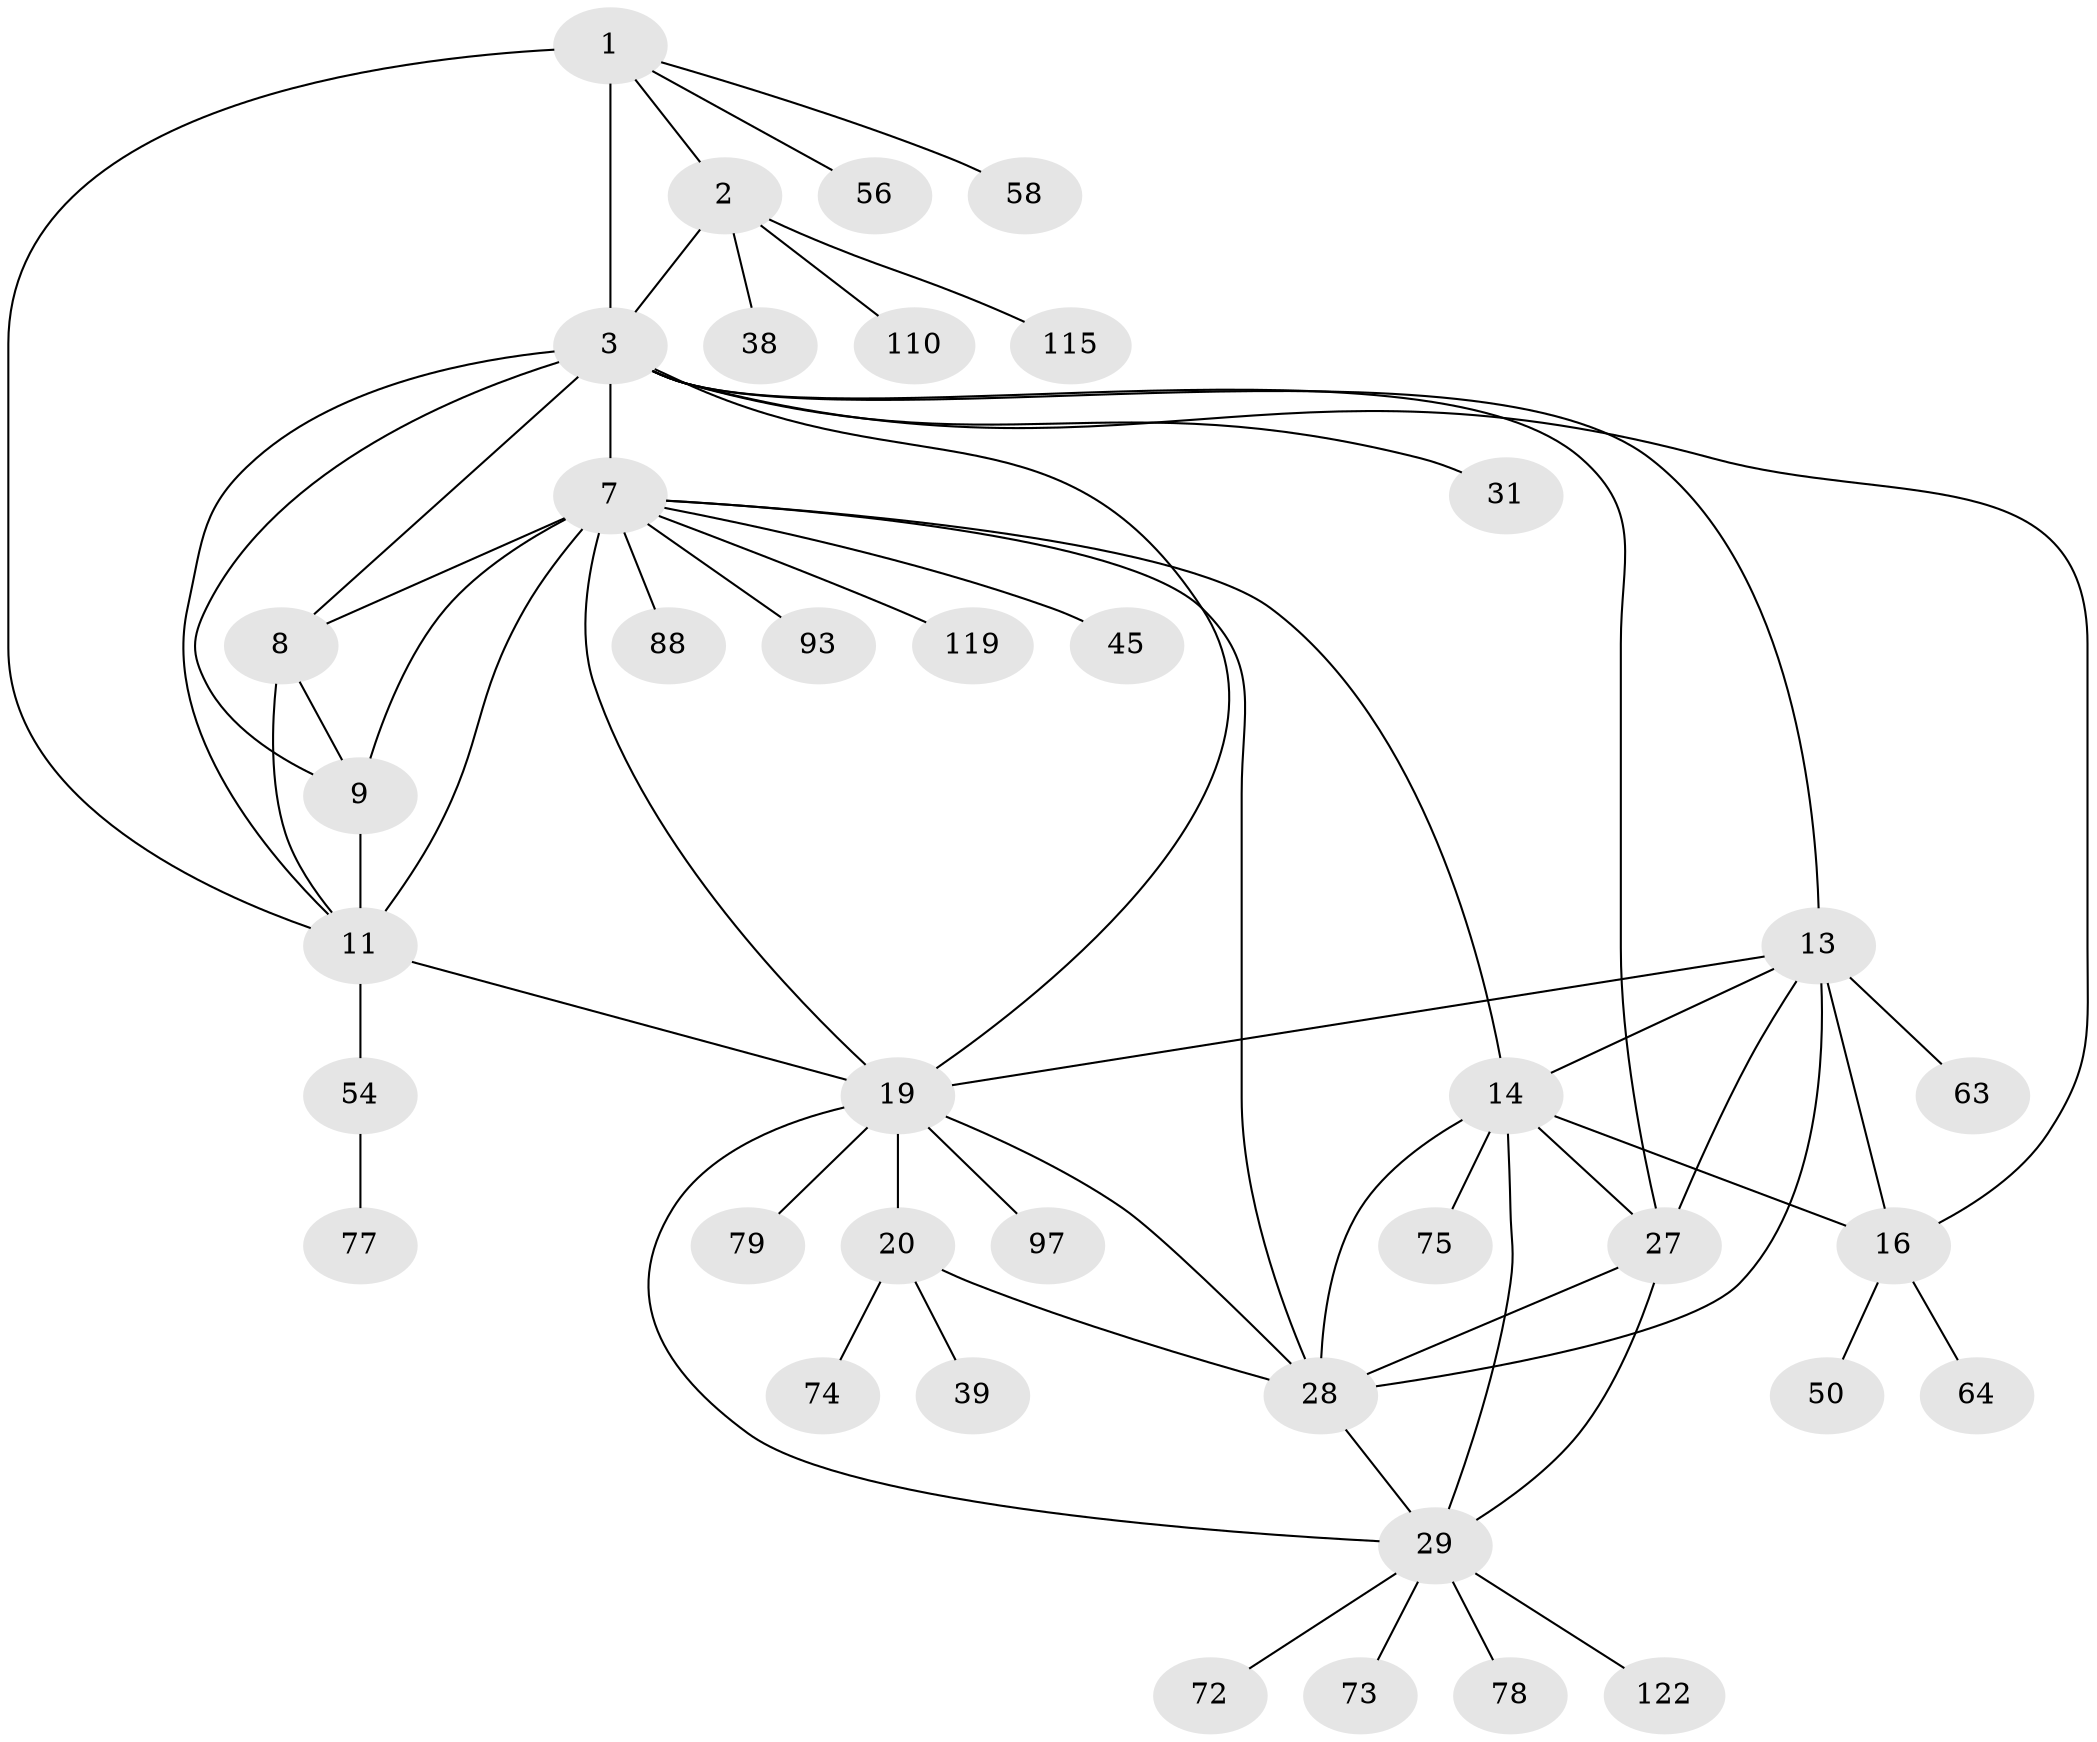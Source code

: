 // original degree distribution, {10: 0.05343511450381679, 8: 0.061068702290076333, 11: 0.022900763358778626, 6: 0.015267175572519083, 9: 0.030534351145038167, 5: 0.007633587786259542, 7: 0.03816793893129771, 3: 0.015267175572519083, 1: 0.5877862595419847, 2: 0.15267175572519084, 4: 0.015267175572519083}
// Generated by graph-tools (version 1.1) at 2025/19/03/04/25 18:19:40]
// undirected, 39 vertices, 62 edges
graph export_dot {
graph [start="1"]
  node [color=gray90,style=filled];
  1 [super="+32+6+49+101+103"];
  2;
  3 [super="+12+4+89+113+44"];
  7 [super="+94+10+34"];
  8 [super="+42+96+107+127"];
  9 [super="+128+130+35"];
  11;
  13 [super="+15"];
  14 [super="+48+25+68"];
  16 [super="+83+129+92+80+67+18"];
  19 [super="+24+22+62+87"];
  20 [super="+61+41+21+117+37+51"];
  27 [super="+76+57+36+90"];
  28 [super="+105+59+30"];
  29 [super="+55"];
  31 [super="+116+53"];
  38;
  39;
  45 [super="+98"];
  50;
  54 [super="+131+84+70"];
  56;
  58 [super="+91"];
  63;
  64;
  72;
  73 [super="+99"];
  74;
  75;
  77;
  78;
  79;
  88;
  93;
  97;
  110;
  115;
  119;
  122;
  1 -- 2 [weight=2];
  1 -- 3 [weight=6];
  1 -- 58;
  1 -- 56;
  1 -- 11;
  2 -- 3 [weight=3];
  2 -- 38;
  2 -- 110;
  2 -- 115;
  3 -- 27;
  3 -- 7 [weight=2];
  3 -- 8;
  3 -- 9;
  3 -- 11;
  3 -- 16;
  3 -- 19;
  3 -- 13;
  3 -- 31;
  7 -- 8 [weight=2];
  7 -- 9 [weight=2];
  7 -- 11 [weight=2];
  7 -- 14;
  7 -- 45;
  7 -- 119;
  7 -- 88;
  7 -- 93;
  7 -- 19;
  7 -- 28;
  8 -- 9;
  8 -- 11;
  9 -- 11;
  11 -- 54;
  11 -- 19;
  13 -- 14 [weight=3];
  13 -- 16 [weight=6];
  13 -- 63;
  13 -- 19;
  13 -- 28;
  13 -- 27;
  14 -- 16 [weight=2];
  14 -- 27 [weight=2];
  14 -- 75;
  14 -- 28 [weight=4];
  14 -- 29 [weight=2];
  16 -- 64;
  16 -- 50;
  19 -- 20 [weight=8];
  19 -- 97;
  19 -- 79;
  19 -- 29;
  19 -- 28;
  20 -- 74;
  20 -- 39;
  20 -- 28;
  27 -- 28 [weight=2];
  27 -- 29;
  28 -- 29 [weight=2];
  29 -- 72;
  29 -- 78;
  29 -- 122;
  29 -- 73;
  54 -- 77;
}
